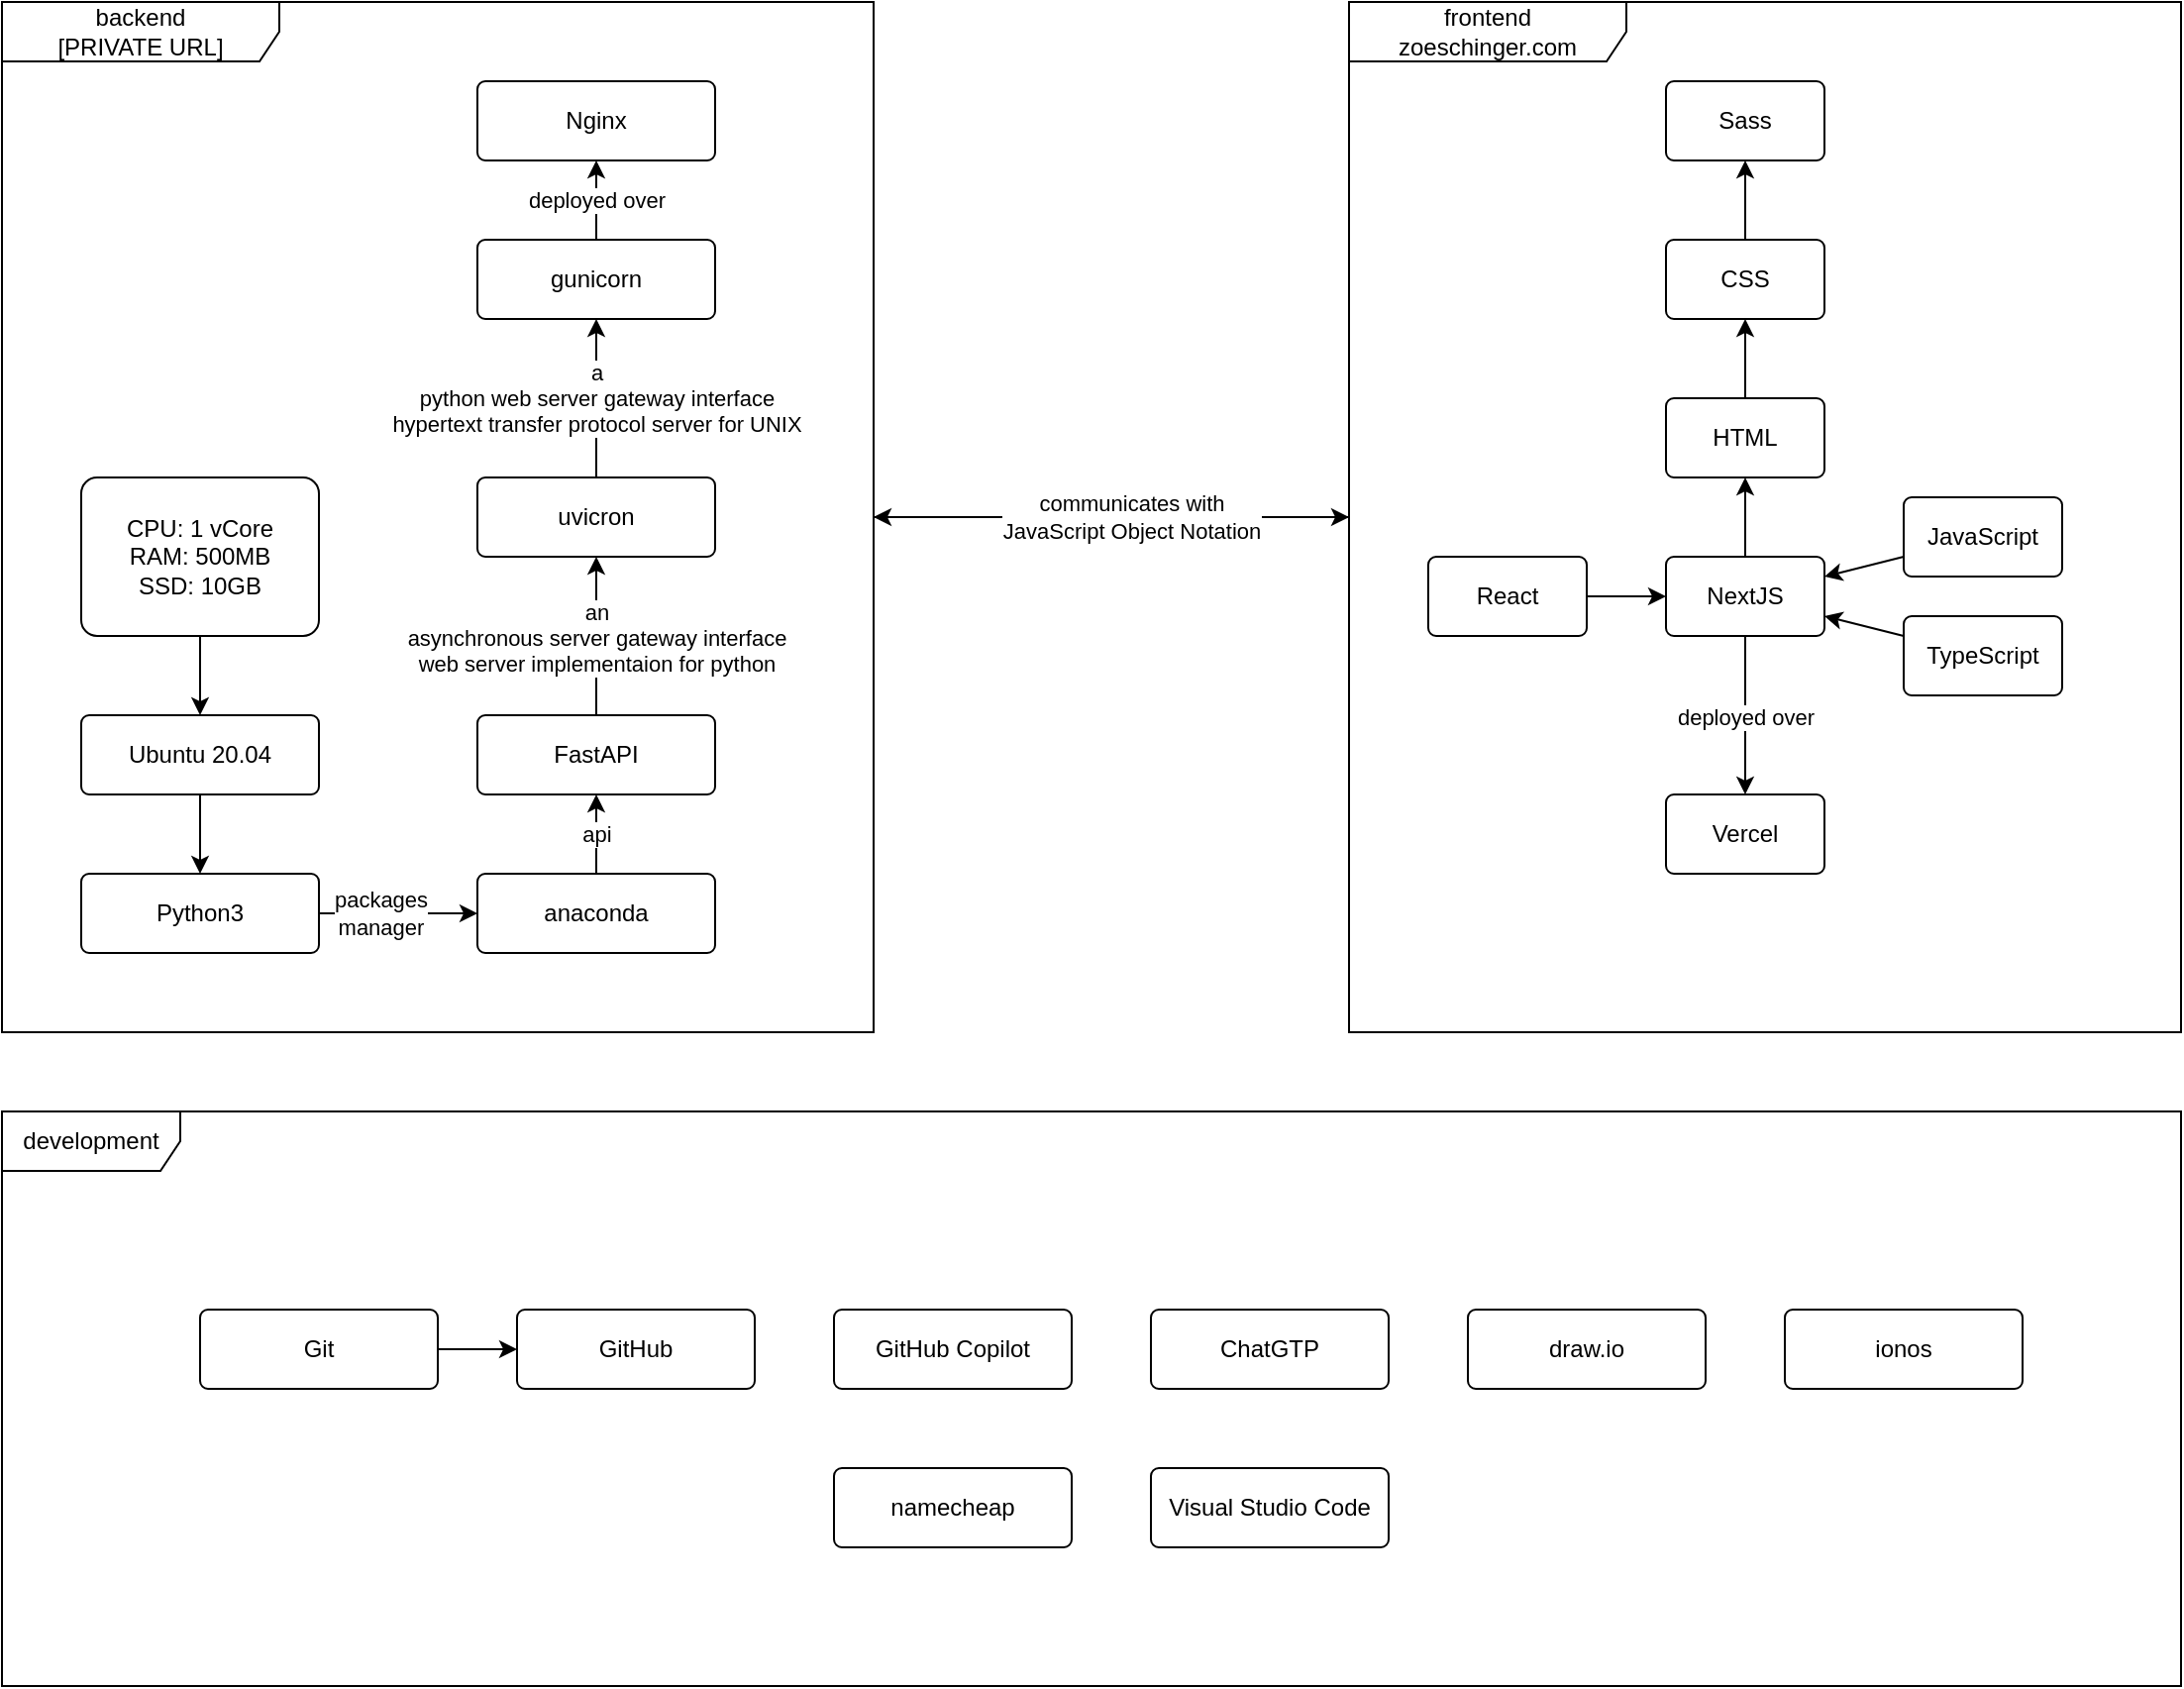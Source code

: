 <mxfile>
    <diagram id="Obrj_SmbWzcNlYbRW6QE" name="Page-1">
        <mxGraphModel dx="613" dy="940" grid="1" gridSize="10" guides="1" tooltips="1" connect="1" arrows="1" fold="1" page="1" pageScale="1" pageWidth="1100" pageHeight="850" background="none" math="0" shadow="0">
            <root>
                <mxCell id="0"/>
                <mxCell id="1" parent="0"/>
                <mxCell id="52" value="development" style="shape=umlFrame;whiteSpace=wrap;html=1;width=90;height=30;movable=0;resizable=0;rotatable=0;deletable=0;editable=0;connectable=0;" vertex="1" parent="1">
                    <mxGeometry y="560" width="1100" height="290" as="geometry"/>
                </mxCell>
                <mxCell id="29" style="edgeStyle=none;html=1;" edge="1" parent="1" source="4" target="3">
                    <mxGeometry relative="1" as="geometry"/>
                </mxCell>
                <mxCell id="30" style="edgeStyle=none;html=1;" edge="1" parent="1" source="3" target="4">
                    <mxGeometry relative="1" as="geometry"/>
                </mxCell>
                <mxCell id="31" value="communicates with&lt;br&gt;JavaScript Object Notation" style="edgeLabel;html=1;align=center;verticalAlign=middle;resizable=0;points=[];" vertex="1" connectable="0" parent="30">
                    <mxGeometry x="-0.333" relative="1" as="geometry">
                        <mxPoint x="50" as="offset"/>
                    </mxGeometry>
                </mxCell>
                <mxCell id="3" value="backend&lt;br&gt;[PRIVATE URL]" style="shape=umlFrame;whiteSpace=wrap;html=1;width=140;height=30;" vertex="1" parent="1">
                    <mxGeometry width="440" height="520" as="geometry"/>
                </mxCell>
                <mxCell id="4" value="frontend&lt;br&gt;zoeschinger.com" style="shape=umlFrame;whiteSpace=wrap;html=1;width=140;height=30;movable=0;resizable=0;rotatable=0;deletable=0;editable=0;connectable=0;" vertex="1" parent="1">
                    <mxGeometry x="680" width="420" height="520" as="geometry"/>
                </mxCell>
                <mxCell id="11" style="edgeStyle=none;html=1;entryX=0;entryY=0.5;entryDx=0;entryDy=0;" edge="1" parent="1" source="5" target="9">
                    <mxGeometry relative="1" as="geometry"/>
                </mxCell>
                <mxCell id="12" value="packages&lt;br&gt;manager" style="edgeLabel;html=1;align=center;verticalAlign=middle;resizable=0;points=[];" vertex="1" connectable="0" parent="11">
                    <mxGeometry x="0.16" y="-2" relative="1" as="geometry">
                        <mxPoint x="-16" y="-2" as="offset"/>
                    </mxGeometry>
                </mxCell>
                <mxCell id="5" value="Python3" style="rounded=1;arcSize=10;whiteSpace=wrap;html=1;align=center;" vertex="1" parent="1">
                    <mxGeometry x="40" y="440" width="120" height="40" as="geometry"/>
                </mxCell>
                <mxCell id="17" style="edgeStyle=none;html=1;" edge="1" parent="1" source="7" target="16">
                    <mxGeometry relative="1" as="geometry"/>
                </mxCell>
                <mxCell id="18" value="an&lt;br&gt;asynchronous server gateway interface&lt;br&gt;web server implementaion for python" style="edgeLabel;html=1;align=center;verticalAlign=middle;resizable=0;points=[];" vertex="1" connectable="0" parent="17">
                    <mxGeometry x="-0.357" y="-2" relative="1" as="geometry">
                        <mxPoint x="-2" y="-14" as="offset"/>
                    </mxGeometry>
                </mxCell>
                <mxCell id="7" value="FastAPI" style="rounded=1;arcSize=10;whiteSpace=wrap;html=1;align=center;" vertex="1" parent="1">
                    <mxGeometry x="240" y="360" width="120" height="40" as="geometry"/>
                </mxCell>
                <mxCell id="8" value="Nginx" style="rounded=1;arcSize=10;whiteSpace=wrap;html=1;align=center;" vertex="1" parent="1">
                    <mxGeometry x="240" y="40" width="120" height="40" as="geometry"/>
                </mxCell>
                <mxCell id="13" style="edgeStyle=none;html=1;" edge="1" parent="1" source="9" target="7">
                    <mxGeometry relative="1" as="geometry"/>
                </mxCell>
                <mxCell id="14" value="api" style="edgeLabel;html=1;align=center;verticalAlign=middle;resizable=0;points=[];" vertex="1" connectable="0" parent="13">
                    <mxGeometry x="-0.187" relative="1" as="geometry">
                        <mxPoint y="-4" as="offset"/>
                    </mxGeometry>
                </mxCell>
                <mxCell id="9" value="anaconda" style="rounded=1;arcSize=10;whiteSpace=wrap;html=1;align=center;" vertex="1" parent="1">
                    <mxGeometry x="240" y="440" width="120" height="40" as="geometry"/>
                </mxCell>
                <mxCell id="20" style="edgeStyle=none;html=1;" edge="1" parent="1" source="16" target="19">
                    <mxGeometry relative="1" as="geometry"/>
                </mxCell>
                <mxCell id="21" value="a&lt;br&gt;python web server gateway interface&lt;br&gt;hypertext transfer protocol server for UNIX" style="edgeLabel;html=1;align=center;verticalAlign=middle;resizable=0;points=[];" vertex="1" connectable="0" parent="20">
                    <mxGeometry x="0.47" relative="1" as="geometry">
                        <mxPoint y="19" as="offset"/>
                    </mxGeometry>
                </mxCell>
                <mxCell id="16" value="uvicron" style="rounded=1;arcSize=10;whiteSpace=wrap;html=1;align=center;" vertex="1" parent="1">
                    <mxGeometry x="240" y="240" width="120" height="40" as="geometry"/>
                </mxCell>
                <mxCell id="27" style="edgeStyle=none;html=1;" edge="1" parent="1" source="19" target="8">
                    <mxGeometry relative="1" as="geometry"/>
                </mxCell>
                <mxCell id="28" value="deployed over" style="edgeLabel;html=1;align=center;verticalAlign=middle;resizable=0;points=[];" vertex="1" connectable="0" parent="27">
                    <mxGeometry x="-0.448" y="-1" relative="1" as="geometry">
                        <mxPoint x="-1" y="-9" as="offset"/>
                    </mxGeometry>
                </mxCell>
                <mxCell id="19" value="gunicorn" style="rounded=1;arcSize=10;whiteSpace=wrap;html=1;align=center;" vertex="1" parent="1">
                    <mxGeometry x="240" y="120" width="120" height="40" as="geometry"/>
                </mxCell>
                <mxCell id="24" style="edgeStyle=none;html=1;" edge="1" parent="1" source="23" target="5">
                    <mxGeometry relative="1" as="geometry"/>
                </mxCell>
                <mxCell id="23" value="Ubuntu 20.04" style="rounded=1;arcSize=10;whiteSpace=wrap;html=1;align=center;" vertex="1" parent="1">
                    <mxGeometry x="40" y="360" width="120" height="40" as="geometry"/>
                </mxCell>
                <mxCell id="26" style="edgeStyle=none;html=1;" edge="1" parent="1" source="25" target="23">
                    <mxGeometry relative="1" as="geometry"/>
                </mxCell>
                <mxCell id="25" value="CPU: 1 vCore&lt;br&gt;RAM: 500MB&lt;br&gt;SSD: 10GB" style="rounded=1;arcSize=10;whiteSpace=wrap;html=1;align=center;" vertex="1" parent="1">
                    <mxGeometry x="40" y="240" width="120" height="80" as="geometry"/>
                </mxCell>
                <mxCell id="48" style="edgeStyle=none;html=1;" edge="1" parent="1" source="34" target="37">
                    <mxGeometry relative="1" as="geometry"/>
                </mxCell>
                <mxCell id="34" value="JavaScript" style="rounded=1;arcSize=10;whiteSpace=wrap;html=1;align=center;" vertex="1" parent="1">
                    <mxGeometry x="960" y="250" width="80" height="40" as="geometry"/>
                </mxCell>
                <mxCell id="35" value="Sass" style="rounded=1;arcSize=10;whiteSpace=wrap;html=1;align=center;" vertex="1" parent="1">
                    <mxGeometry x="840" y="40" width="80" height="40" as="geometry"/>
                </mxCell>
                <mxCell id="43" style="edgeStyle=none;html=1;" edge="1" parent="1" source="36" target="41">
                    <mxGeometry relative="1" as="geometry"/>
                </mxCell>
                <mxCell id="36" value="HTML" style="rounded=1;arcSize=10;whiteSpace=wrap;html=1;align=center;" vertex="1" parent="1">
                    <mxGeometry x="840" y="200" width="80" height="40" as="geometry"/>
                </mxCell>
                <mxCell id="42" style="edgeStyle=none;html=1;" edge="1" parent="1" source="37" target="36">
                    <mxGeometry relative="1" as="geometry"/>
                </mxCell>
                <mxCell id="50" style="edgeStyle=none;html=1;" edge="1" parent="1" source="37" target="49">
                    <mxGeometry relative="1" as="geometry"/>
                </mxCell>
                <mxCell id="51" value="deployed over" style="edgeLabel;html=1;align=center;verticalAlign=middle;resizable=0;points=[];" vertex="1" connectable="0" parent="50">
                    <mxGeometry x="0.338" y="1" relative="1" as="geometry">
                        <mxPoint x="-1" y="-13" as="offset"/>
                    </mxGeometry>
                </mxCell>
                <mxCell id="37" value="NextJS" style="rounded=1;arcSize=10;whiteSpace=wrap;html=1;align=center;" vertex="1" parent="1">
                    <mxGeometry x="840" y="280" width="80" height="40" as="geometry"/>
                </mxCell>
                <mxCell id="40" style="edgeStyle=none;html=1;" edge="1" parent="1" source="39" target="37">
                    <mxGeometry relative="1" as="geometry"/>
                </mxCell>
                <mxCell id="39" value="React" style="rounded=1;arcSize=10;whiteSpace=wrap;html=1;align=center;" vertex="1" parent="1">
                    <mxGeometry x="720" y="280" width="80" height="40" as="geometry"/>
                </mxCell>
                <mxCell id="44" style="edgeStyle=none;html=1;" edge="1" parent="1" source="41" target="35">
                    <mxGeometry relative="1" as="geometry"/>
                </mxCell>
                <mxCell id="41" value="CSS" style="rounded=1;arcSize=10;whiteSpace=wrap;html=1;align=center;" vertex="1" parent="1">
                    <mxGeometry x="840" y="120" width="80" height="40" as="geometry"/>
                </mxCell>
                <mxCell id="47" style="edgeStyle=none;html=1;" edge="1" parent="1" source="46" target="37">
                    <mxGeometry relative="1" as="geometry"/>
                </mxCell>
                <mxCell id="46" value="TypeScript" style="rounded=1;arcSize=10;whiteSpace=wrap;html=1;align=center;" vertex="1" parent="1">
                    <mxGeometry x="960" y="310" width="80" height="40" as="geometry"/>
                </mxCell>
                <mxCell id="49" value="Vercel" style="rounded=1;arcSize=10;whiteSpace=wrap;html=1;align=center;" vertex="1" parent="1">
                    <mxGeometry x="840" y="400" width="80" height="40" as="geometry"/>
                </mxCell>
                <mxCell id="53" value="Visual Studio Code" style="rounded=1;arcSize=10;whiteSpace=wrap;html=1;align=center;" vertex="1" parent="1">
                    <mxGeometry x="580" y="740" width="120" height="40" as="geometry"/>
                </mxCell>
                <mxCell id="54" value="GitHub" style="rounded=1;arcSize=10;whiteSpace=wrap;html=1;align=center;" vertex="1" parent="1">
                    <mxGeometry x="260" y="660" width="120" height="40" as="geometry"/>
                </mxCell>
                <mxCell id="57" style="edgeStyle=none;html=1;" edge="1" parent="1" source="56" target="54">
                    <mxGeometry relative="1" as="geometry"/>
                </mxCell>
                <mxCell id="56" value="Git" style="rounded=1;arcSize=10;whiteSpace=wrap;html=1;align=center;" vertex="1" parent="1">
                    <mxGeometry x="100" y="660" width="120" height="40" as="geometry"/>
                </mxCell>
                <mxCell id="58" value="draw.io" style="rounded=1;arcSize=10;whiteSpace=wrap;html=1;align=center;" vertex="1" parent="1">
                    <mxGeometry x="740" y="660" width="120" height="40" as="geometry"/>
                </mxCell>
                <mxCell id="59" value="ionos" style="rounded=1;arcSize=10;whiteSpace=wrap;html=1;align=center;" vertex="1" parent="1">
                    <mxGeometry x="900" y="660" width="120" height="40" as="geometry"/>
                </mxCell>
                <mxCell id="60" value="namecheap" style="rounded=1;arcSize=10;whiteSpace=wrap;html=1;align=center;" vertex="1" parent="1">
                    <mxGeometry x="420" y="740" width="120" height="40" as="geometry"/>
                </mxCell>
                <mxCell id="63" value="GitHub Copilot" style="rounded=1;arcSize=10;whiteSpace=wrap;html=1;align=center;" vertex="1" parent="1">
                    <mxGeometry x="420" y="660" width="120" height="40" as="geometry"/>
                </mxCell>
                <mxCell id="64" value="ChatGTP" style="rounded=1;arcSize=10;whiteSpace=wrap;html=1;align=center;" vertex="1" parent="1">
                    <mxGeometry x="580" y="660" width="120" height="40" as="geometry"/>
                </mxCell>
            </root>
        </mxGraphModel>
    </diagram>
</mxfile>